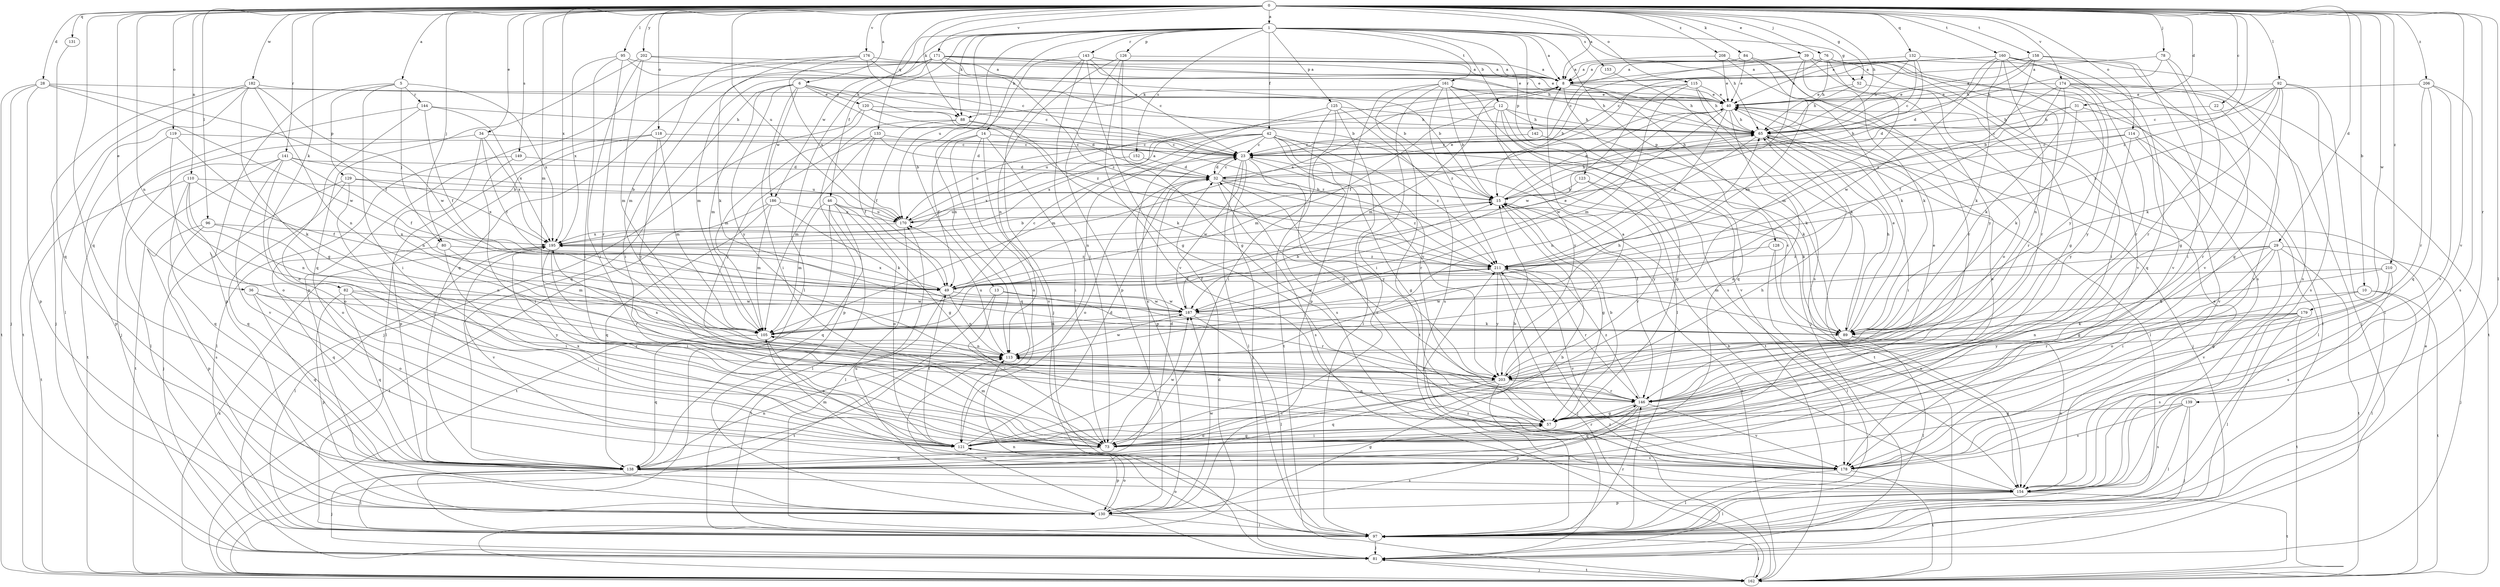 strict digraph  {
0;
1;
5;
6;
8;
10;
12;
13;
14;
15;
22;
23;
28;
29;
31;
32;
34;
36;
39;
40;
42;
46;
49;
52;
57;
65;
73;
76;
78;
80;
81;
82;
84;
88;
89;
92;
95;
96;
97;
105;
110;
113;
114;
115;
118;
119;
120;
121;
123;
125;
126;
128;
129;
130;
131;
132;
133;
138;
139;
141;
142;
143;
144;
146;
149;
152;
153;
154;
158;
160;
161;
162;
170;
171;
174;
176;
178;
179;
182;
186;
187;
195;
202;
203;
206;
208;
210;
211;
0 -> 1  [label=a];
0 -> 5  [label=a];
0 -> 6  [label=a];
0 -> 8  [label=a];
0 -> 10  [label=b];
0 -> 22  [label=c];
0 -> 28  [label=d];
0 -> 29  [label=d];
0 -> 31  [label=d];
0 -> 34  [label=e];
0 -> 36  [label=e];
0 -> 39  [label=e];
0 -> 52  [label=g];
0 -> 65  [label=h];
0 -> 76  [label=j];
0 -> 78  [label=j];
0 -> 80  [label=j];
0 -> 82  [label=k];
0 -> 84  [label=k];
0 -> 88  [label=k];
0 -> 92  [label=l];
0 -> 95  [label=l];
0 -> 96  [label=l];
0 -> 97  [label=l];
0 -> 105  [label=m];
0 -> 110  [label=n];
0 -> 113  [label=n];
0 -> 114  [label=o];
0 -> 115  [label=o];
0 -> 118  [label=o];
0 -> 119  [label=o];
0 -> 131  [label=q];
0 -> 132  [label=q];
0 -> 133  [label=q];
0 -> 138  [label=q];
0 -> 139  [label=r];
0 -> 141  [label=r];
0 -> 149  [label=s];
0 -> 158  [label=t];
0 -> 160  [label=t];
0 -> 170  [label=u];
0 -> 171  [label=v];
0 -> 174  [label=v];
0 -> 176  [label=v];
0 -> 178  [label=v];
0 -> 179  [label=w];
0 -> 182  [label=w];
0 -> 195  [label=x];
0 -> 202  [label=y];
0 -> 206  [label=z];
0 -> 208  [label=z];
0 -> 210  [label=z];
0 -> 211  [label=z];
1 -> 8  [label=a];
1 -> 12  [label=b];
1 -> 13  [label=b];
1 -> 14  [label=b];
1 -> 42  [label=f];
1 -> 46  [label=f];
1 -> 52  [label=g];
1 -> 65  [label=h];
1 -> 88  [label=k];
1 -> 97  [label=l];
1 -> 123  [label=p];
1 -> 125  [label=p];
1 -> 126  [label=p];
1 -> 128  [label=p];
1 -> 142  [label=r];
1 -> 143  [label=r];
1 -> 152  [label=s];
1 -> 153  [label=s];
1 -> 161  [label=t];
1 -> 170  [label=u];
1 -> 186  [label=w];
5 -> 73  [label=i];
5 -> 80  [label=j];
5 -> 129  [label=p];
5 -> 130  [label=p];
5 -> 144  [label=r];
5 -> 195  [label=x];
6 -> 23  [label=c];
6 -> 73  [label=i];
6 -> 88  [label=k];
6 -> 105  [label=m];
6 -> 120  [label=o];
6 -> 138  [label=q];
6 -> 186  [label=w];
6 -> 203  [label=y];
6 -> 211  [label=z];
8 -> 40  [label=e];
8 -> 65  [label=h];
8 -> 81  [label=j];
8 -> 88  [label=k];
8 -> 105  [label=m];
8 -> 138  [label=q];
10 -> 97  [label=l];
10 -> 146  [label=r];
10 -> 162  [label=t];
10 -> 187  [label=w];
12 -> 65  [label=h];
12 -> 89  [label=k];
12 -> 105  [label=m];
12 -> 162  [label=t];
12 -> 170  [label=u];
12 -> 178  [label=v];
12 -> 203  [label=y];
13 -> 73  [label=i];
13 -> 146  [label=r];
13 -> 162  [label=t];
13 -> 187  [label=w];
14 -> 23  [label=c];
14 -> 49  [label=f];
14 -> 73  [label=i];
14 -> 121  [label=o];
14 -> 138  [label=q];
14 -> 178  [label=v];
15 -> 40  [label=e];
15 -> 57  [label=g];
15 -> 65  [label=h];
15 -> 146  [label=r];
15 -> 162  [label=t];
15 -> 170  [label=u];
22 -> 65  [label=h];
22 -> 146  [label=r];
23 -> 32  [label=d];
23 -> 57  [label=g];
23 -> 65  [label=h];
23 -> 81  [label=j];
23 -> 97  [label=l];
23 -> 178  [label=v];
23 -> 187  [label=w];
28 -> 40  [label=e];
28 -> 49  [label=f];
28 -> 81  [label=j];
28 -> 130  [label=p];
28 -> 162  [label=t];
28 -> 187  [label=w];
29 -> 57  [label=g];
29 -> 73  [label=i];
29 -> 81  [label=j];
29 -> 105  [label=m];
29 -> 121  [label=o];
29 -> 162  [label=t];
29 -> 178  [label=v];
29 -> 211  [label=z];
31 -> 23  [label=c];
31 -> 65  [label=h];
31 -> 89  [label=k];
31 -> 97  [label=l];
32 -> 15  [label=b];
32 -> 23  [label=c];
32 -> 40  [label=e];
32 -> 121  [label=o];
32 -> 154  [label=s];
32 -> 203  [label=y];
32 -> 211  [label=z];
34 -> 23  [label=c];
34 -> 49  [label=f];
34 -> 113  [label=n];
34 -> 162  [label=t];
34 -> 195  [label=x];
36 -> 121  [label=o];
36 -> 138  [label=q];
36 -> 187  [label=w];
36 -> 203  [label=y];
39 -> 8  [label=a];
39 -> 15  [label=b];
39 -> 23  [label=c];
39 -> 57  [label=g];
39 -> 73  [label=i];
39 -> 89  [label=k];
39 -> 154  [label=s];
39 -> 170  [label=u];
39 -> 203  [label=y];
40 -> 65  [label=h];
40 -> 121  [label=o];
40 -> 187  [label=w];
40 -> 211  [label=z];
42 -> 23  [label=c];
42 -> 89  [label=k];
42 -> 113  [label=n];
42 -> 130  [label=p];
42 -> 146  [label=r];
42 -> 154  [label=s];
42 -> 170  [label=u];
42 -> 195  [label=x];
42 -> 203  [label=y];
42 -> 211  [label=z];
46 -> 57  [label=g];
46 -> 97  [label=l];
46 -> 105  [label=m];
46 -> 121  [label=o];
46 -> 138  [label=q];
46 -> 162  [label=t];
46 -> 170  [label=u];
49 -> 23  [label=c];
49 -> 40  [label=e];
49 -> 97  [label=l];
49 -> 113  [label=n];
49 -> 187  [label=w];
49 -> 195  [label=x];
49 -> 211  [label=z];
52 -> 40  [label=e];
52 -> 65  [label=h];
52 -> 146  [label=r];
57 -> 15  [label=b];
57 -> 73  [label=i];
57 -> 113  [label=n];
57 -> 121  [label=o];
65 -> 23  [label=c];
65 -> 73  [label=i];
65 -> 81  [label=j];
65 -> 97  [label=l];
65 -> 113  [label=n];
65 -> 162  [label=t];
73 -> 15  [label=b];
73 -> 40  [label=e];
73 -> 57  [label=g];
73 -> 105  [label=m];
73 -> 138  [label=q];
73 -> 146  [label=r];
73 -> 187  [label=w];
76 -> 8  [label=a];
76 -> 23  [label=c];
76 -> 65  [label=h];
76 -> 105  [label=m];
76 -> 146  [label=r];
76 -> 178  [label=v];
78 -> 8  [label=a];
78 -> 57  [label=g];
78 -> 65  [label=h];
78 -> 146  [label=r];
80 -> 73  [label=i];
80 -> 105  [label=m];
80 -> 138  [label=q];
80 -> 211  [label=z];
81 -> 113  [label=n];
81 -> 162  [label=t];
81 -> 211  [label=z];
82 -> 73  [label=i];
82 -> 130  [label=p];
82 -> 138  [label=q];
82 -> 146  [label=r];
82 -> 187  [label=w];
84 -> 8  [label=a];
84 -> 40  [label=e];
84 -> 146  [label=r];
84 -> 187  [label=w];
88 -> 49  [label=f];
88 -> 89  [label=k];
88 -> 130  [label=p];
88 -> 211  [label=z];
89 -> 23  [label=c];
89 -> 40  [label=e];
89 -> 65  [label=h];
89 -> 97  [label=l];
89 -> 154  [label=s];
92 -> 15  [label=b];
92 -> 23  [label=c];
92 -> 40  [label=e];
92 -> 57  [label=g];
92 -> 89  [label=k];
92 -> 97  [label=l];
92 -> 154  [label=s];
92 -> 211  [label=z];
95 -> 8  [label=a];
95 -> 40  [label=e];
95 -> 73  [label=i];
95 -> 146  [label=r];
95 -> 195  [label=x];
96 -> 113  [label=n];
96 -> 130  [label=p];
96 -> 154  [label=s];
96 -> 195  [label=x];
97 -> 81  [label=j];
97 -> 113  [label=n];
97 -> 121  [label=o];
97 -> 146  [label=r];
105 -> 113  [label=n];
105 -> 121  [label=o];
105 -> 138  [label=q];
110 -> 15  [label=b];
110 -> 49  [label=f];
110 -> 113  [label=n];
110 -> 121  [label=o];
110 -> 138  [label=q];
110 -> 162  [label=t];
113 -> 65  [label=h];
113 -> 170  [label=u];
113 -> 187  [label=w];
113 -> 203  [label=y];
114 -> 23  [label=c];
114 -> 97  [label=l];
114 -> 178  [label=v];
114 -> 195  [label=x];
114 -> 203  [label=y];
115 -> 40  [label=e];
115 -> 49  [label=f];
115 -> 65  [label=h];
115 -> 89  [label=k];
115 -> 105  [label=m];
115 -> 187  [label=w];
118 -> 23  [label=c];
118 -> 97  [label=l];
118 -> 105  [label=m];
118 -> 130  [label=p];
118 -> 203  [label=y];
119 -> 23  [label=c];
119 -> 89  [label=k];
119 -> 121  [label=o];
119 -> 130  [label=p];
120 -> 23  [label=c];
120 -> 32  [label=d];
120 -> 65  [label=h];
120 -> 81  [label=j];
120 -> 105  [label=m];
121 -> 23  [label=c];
121 -> 32  [label=d];
121 -> 49  [label=f];
121 -> 65  [label=h];
121 -> 130  [label=p];
121 -> 178  [label=v];
121 -> 195  [label=x];
123 -> 15  [label=b];
123 -> 89  [label=k];
123 -> 203  [label=y];
125 -> 65  [label=h];
125 -> 73  [label=i];
125 -> 97  [label=l];
125 -> 105  [label=m];
125 -> 154  [label=s];
125 -> 162  [label=t];
126 -> 8  [label=a];
126 -> 57  [label=g];
126 -> 113  [label=n];
126 -> 130  [label=p];
126 -> 178  [label=v];
128 -> 97  [label=l];
128 -> 154  [label=s];
128 -> 211  [label=z];
129 -> 15  [label=b];
129 -> 73  [label=i];
129 -> 81  [label=j];
129 -> 138  [label=q];
129 -> 195  [label=x];
130 -> 15  [label=b];
130 -> 97  [label=l];
130 -> 121  [label=o];
130 -> 170  [label=u];
130 -> 187  [label=w];
131 -> 138  [label=q];
132 -> 8  [label=a];
132 -> 15  [label=b];
132 -> 23  [label=c];
132 -> 65  [label=h];
132 -> 178  [label=v];
133 -> 23  [label=c];
133 -> 32  [label=d];
133 -> 49  [label=f];
133 -> 105  [label=m];
133 -> 203  [label=y];
138 -> 32  [label=d];
138 -> 57  [label=g];
138 -> 81  [label=j];
138 -> 97  [label=l];
138 -> 113  [label=n];
138 -> 154  [label=s];
139 -> 57  [label=g];
139 -> 81  [label=j];
139 -> 97  [label=l];
139 -> 154  [label=s];
139 -> 178  [label=v];
141 -> 32  [label=d];
141 -> 49  [label=f];
141 -> 97  [label=l];
141 -> 121  [label=o];
141 -> 162  [label=t];
141 -> 170  [label=u];
141 -> 178  [label=v];
142 -> 23  [label=c];
142 -> 57  [label=g];
143 -> 8  [label=a];
143 -> 23  [label=c];
143 -> 40  [label=e];
143 -> 57  [label=g];
143 -> 73  [label=i];
143 -> 81  [label=j];
143 -> 113  [label=n];
144 -> 49  [label=f];
144 -> 65  [label=h];
144 -> 81  [label=j];
144 -> 121  [label=o];
144 -> 195  [label=x];
146 -> 57  [label=g];
146 -> 130  [label=p];
146 -> 138  [label=q];
146 -> 178  [label=v];
146 -> 211  [label=z];
149 -> 32  [label=d];
149 -> 73  [label=i];
149 -> 97  [label=l];
152 -> 32  [label=d];
152 -> 195  [label=x];
153 -> 154  [label=s];
154 -> 15  [label=b];
154 -> 40  [label=e];
154 -> 97  [label=l];
154 -> 130  [label=p];
154 -> 162  [label=t];
158 -> 8  [label=a];
158 -> 40  [label=e];
158 -> 65  [label=h];
158 -> 73  [label=i];
158 -> 154  [label=s];
158 -> 211  [label=z];
160 -> 8  [label=a];
160 -> 32  [label=d];
160 -> 40  [label=e];
160 -> 89  [label=k];
160 -> 113  [label=n];
160 -> 138  [label=q];
160 -> 146  [label=r];
160 -> 178  [label=v];
160 -> 187  [label=w];
160 -> 203  [label=y];
161 -> 15  [label=b];
161 -> 40  [label=e];
161 -> 65  [label=h];
161 -> 73  [label=i];
161 -> 97  [label=l];
161 -> 130  [label=p];
161 -> 154  [label=s];
161 -> 162  [label=t];
161 -> 211  [label=z];
162 -> 32  [label=d];
162 -> 40  [label=e];
162 -> 81  [label=j];
162 -> 97  [label=l];
162 -> 195  [label=x];
162 -> 211  [label=z];
170 -> 8  [label=a];
170 -> 97  [label=l];
170 -> 195  [label=x];
171 -> 8  [label=a];
171 -> 15  [label=b];
171 -> 40  [label=e];
171 -> 65  [label=h];
171 -> 73  [label=i];
171 -> 105  [label=m];
171 -> 130  [label=p];
171 -> 138  [label=q];
171 -> 211  [label=z];
174 -> 32  [label=d];
174 -> 40  [label=e];
174 -> 49  [label=f];
174 -> 81  [label=j];
174 -> 89  [label=k];
174 -> 162  [label=t];
174 -> 178  [label=v];
174 -> 203  [label=y];
176 -> 8  [label=a];
176 -> 15  [label=b];
176 -> 23  [label=c];
176 -> 89  [label=k];
176 -> 105  [label=m];
176 -> 170  [label=u];
178 -> 97  [label=l];
178 -> 105  [label=m];
178 -> 162  [label=t];
179 -> 89  [label=k];
179 -> 97  [label=l];
179 -> 113  [label=n];
179 -> 154  [label=s];
179 -> 162  [label=t];
179 -> 203  [label=y];
182 -> 40  [label=e];
182 -> 57  [label=g];
182 -> 81  [label=j];
182 -> 97  [label=l];
182 -> 113  [label=n];
182 -> 162  [label=t];
182 -> 187  [label=w];
186 -> 89  [label=k];
186 -> 105  [label=m];
186 -> 138  [label=q];
186 -> 162  [label=t];
186 -> 170  [label=u];
187 -> 15  [label=b];
187 -> 89  [label=k];
187 -> 97  [label=l];
187 -> 105  [label=m];
195 -> 8  [label=a];
195 -> 15  [label=b];
195 -> 73  [label=i];
195 -> 97  [label=l];
195 -> 146  [label=r];
195 -> 178  [label=v];
195 -> 211  [label=z];
202 -> 8  [label=a];
202 -> 15  [label=b];
202 -> 73  [label=i];
202 -> 105  [label=m];
202 -> 138  [label=q];
203 -> 8  [label=a];
203 -> 32  [label=d];
203 -> 40  [label=e];
203 -> 73  [label=i];
203 -> 97  [label=l];
203 -> 138  [label=q];
203 -> 146  [label=r];
203 -> 195  [label=x];
206 -> 40  [label=e];
206 -> 138  [label=q];
206 -> 146  [label=r];
206 -> 154  [label=s];
206 -> 178  [label=v];
208 -> 8  [label=a];
208 -> 40  [label=e];
208 -> 89  [label=k];
208 -> 121  [label=o];
210 -> 49  [label=f];
210 -> 57  [label=g];
210 -> 89  [label=k];
210 -> 154  [label=s];
211 -> 49  [label=f];
211 -> 81  [label=j];
211 -> 146  [label=r];
211 -> 178  [label=v];
211 -> 187  [label=w];
211 -> 203  [label=y];
}
